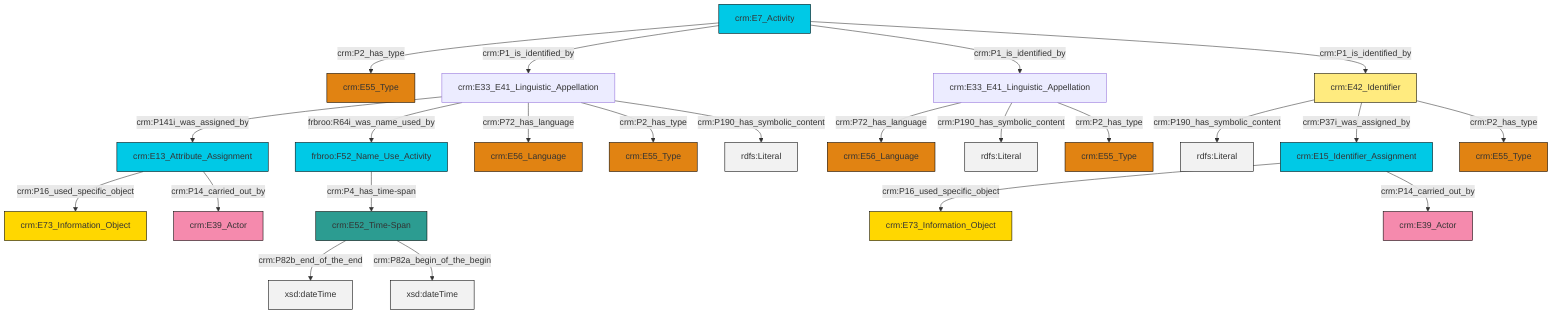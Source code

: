 graph TD
classDef Literal fill:#f2f2f2,stroke:#000000;
classDef CRM_Entity fill:#FFFFFF,stroke:#000000;
classDef Temporal_Entity fill:#00C9E6, stroke:#000000;
classDef Type fill:#E18312, stroke:#000000;
classDef Time-Span fill:#2C9C91, stroke:#000000;
classDef Appellation fill:#FFEB7F, stroke:#000000;
classDef Place fill:#008836, stroke:#000000;
classDef Persistent_Item fill:#B266B2, stroke:#000000;
classDef Conceptual_Object fill:#FFD700, stroke:#000000;
classDef Physical_Thing fill:#D2B48C, stroke:#000000;
classDef Actor fill:#f58aad, stroke:#000000;
classDef PC_Classes fill:#4ce600, stroke:#000000;
classDef Multi fill:#cccccc,stroke:#000000;

2["crm:E52_Time-Span"]:::Time-Span -->|crm:P82b_end_of_the_end| 4[xsd:dateTime]:::Literal
0["crm:E15_Identifier_Assignment"]:::Temporal_Entity -->|crm:P16_used_specific_object| 7["crm:E73_Information_Object"]:::Conceptual_Object
10["crm:E42_Identifier"]:::Appellation -->|crm:P190_has_symbolic_content| 11[rdfs:Literal]:::Literal
13["crm:E33_E41_Linguistic_Appellation"]:::Default -->|crm:P72_has_language| 14["crm:E56_Language"]:::Type
17["crm:E7_Activity"]:::Temporal_Entity -->|crm:P2_has_type| 15["crm:E55_Type"]:::Type
20["crm:E33_E41_Linguistic_Appellation"]:::Default -->|crm:P141i_was_assigned_by| 18["crm:E13_Attribute_Assignment"]:::Temporal_Entity
20["crm:E33_E41_Linguistic_Appellation"]:::Default -->|frbroo:R64i_was_name_used_by| 21["frbroo:F52_Name_Use_Activity"]:::Temporal_Entity
17["crm:E7_Activity"]:::Temporal_Entity -->|crm:P1_is_identified_by| 20["crm:E33_E41_Linguistic_Appellation"]:::Default
0["crm:E15_Identifier_Assignment"]:::Temporal_Entity -->|crm:P14_carried_out_by| 22["crm:E39_Actor"]:::Actor
20["crm:E33_E41_Linguistic_Appellation"]:::Default -->|crm:P72_has_language| 23["crm:E56_Language"]:::Type
10["crm:E42_Identifier"]:::Appellation -->|crm:P37i_was_assigned_by| 0["crm:E15_Identifier_Assignment"]:::Temporal_Entity
17["crm:E7_Activity"]:::Temporal_Entity -->|crm:P1_is_identified_by| 13["crm:E33_E41_Linguistic_Appellation"]:::Default
20["crm:E33_E41_Linguistic_Appellation"]:::Default -->|crm:P2_has_type| 26["crm:E55_Type"]:::Type
10["crm:E42_Identifier"]:::Appellation -->|crm:P2_has_type| 5["crm:E55_Type"]:::Type
13["crm:E33_E41_Linguistic_Appellation"]:::Default -->|crm:P190_has_symbolic_content| 27[rdfs:Literal]:::Literal
17["crm:E7_Activity"]:::Temporal_Entity -->|crm:P1_is_identified_by| 10["crm:E42_Identifier"]:::Appellation
2["crm:E52_Time-Span"]:::Time-Span -->|crm:P82a_begin_of_the_begin| 36[xsd:dateTime]:::Literal
20["crm:E33_E41_Linguistic_Appellation"]:::Default -->|crm:P190_has_symbolic_content| 37[rdfs:Literal]:::Literal
13["crm:E33_E41_Linguistic_Appellation"]:::Default -->|crm:P2_has_type| 28["crm:E55_Type"]:::Type
21["frbroo:F52_Name_Use_Activity"]:::Temporal_Entity -->|crm:P4_has_time-span| 2["crm:E52_Time-Span"]:::Time-Span
18["crm:E13_Attribute_Assignment"]:::Temporal_Entity -->|crm:P16_used_specific_object| 8["crm:E73_Information_Object"]:::Conceptual_Object
18["crm:E13_Attribute_Assignment"]:::Temporal_Entity -->|crm:P14_carried_out_by| 33["crm:E39_Actor"]:::Actor